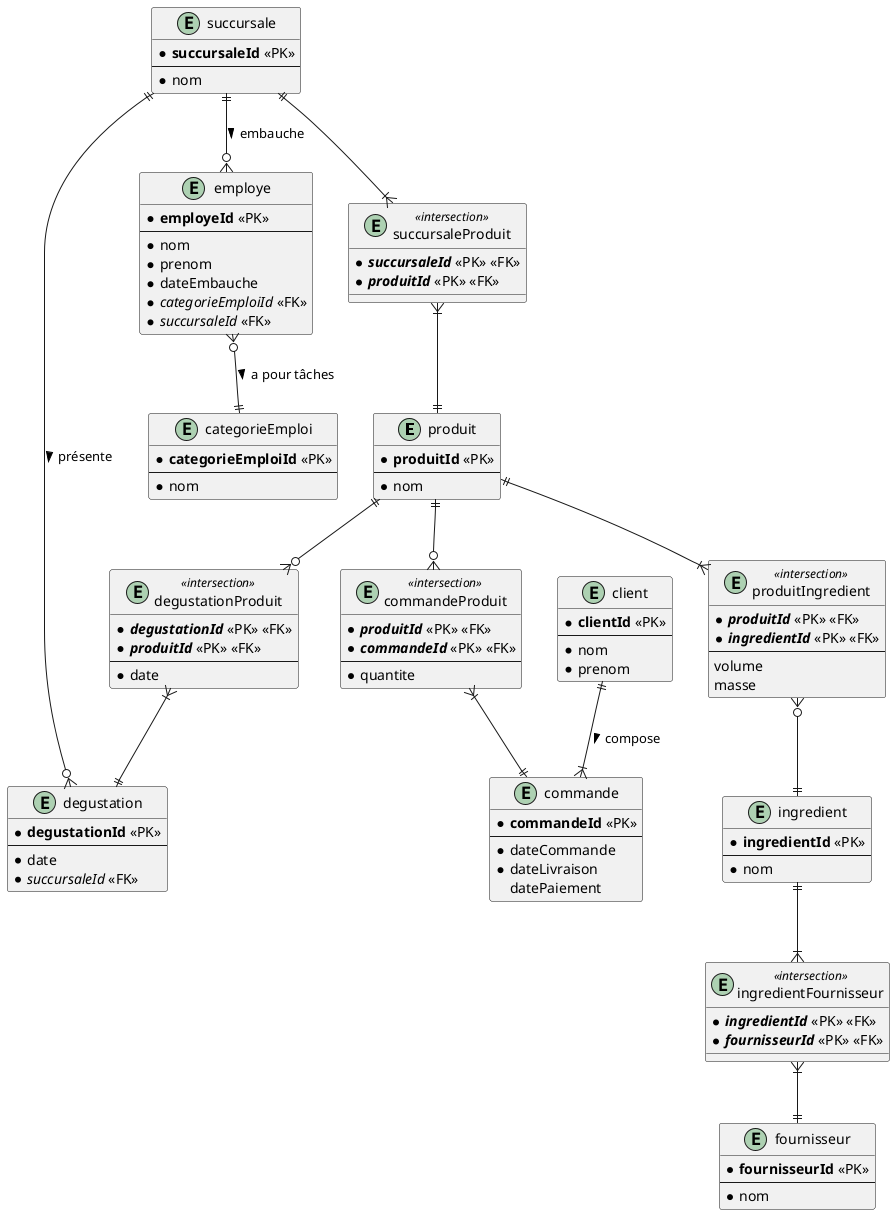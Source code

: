 @startuml exercice2_ERD_Logique

entity produit {
    * **produitId** << PK >>
    --
    * nom
}
entity ingredient {
    * **ingredientId** << PK >>
    --
    * nom
}
entity commande {
    * **commandeId** << PK >>
    --
    * dateCommande
    * dateLivraison
    datePaiement
}
entity succursale {
    * **succursaleId** << PK >>
    --
    * nom
}
entity degustation {
    * **degustationId** << PK >>
    --
    * date
    * //succursaleId// << FK >>
}

entity employe {
    * **employeId** << PK >>
    --
    * nom
    * prenom
    * dateEmbauche
    * //categorieEmploiId// << FK >>
    * //succursaleId// << FK >>
}
entity categorieEmploi {
    * **categorieEmploiId** << PK >>
    --
    * nom
}
entity client {
    * **clientId** << PK >>
    --
    * nom
    * prenom
}

entity fournisseur {
    * **fournisseurId** << PK >>
    --
    * nom
}


entity produitIngredient << intersection>> {
    * //**produitId**// << PK >> << FK >>
    * //**ingredientId**// << PK >> << FK >>
    --
    volume
    masse
}

entity degustationProduit << intersection>> {
    * //**degustationId**// << PK >> << FK >>
    * //**produitId**// << PK >> << FK >>
    --
    * date
}

entity succursaleProduit << intersection>> {
    * //**succursaleId**// << PK >> << FK >>
    * //**produitId**// << PK >> << FK >>
}

entity commandeProduit << intersection>> {
    * //**produitId**// << PK >> << FK >>
    * //**commandeId**// << PK >> << FK >>
    --
    * quantite
}

entity ingredientFournisseur<< intersection>> {
    * //**ingredientId**// << PK >> << FK >>
    * //**fournisseurId**// << PK >> << FK >>
}

' produit }o--|{ ingredient : composé >
produit ||--|{ produitIngredient
produitIngredient }o--|| ingredient

' produit }|--o{ degustation : propose < 
produit ||--o{ degustationProduit
degustationProduit }|--|| degustation

' succursale }|--|{ produit : vend >
succursale ||--|{ succursaleProduit
succursaleProduit }|--|| produit

' produit }|--o{ commande : assemble <
produit ||--o{ commandeProduit
commandeProduit }|--|| commande

' ingredient }|--|{ fournisseur : fournit <
ingredient ||--|{ ingredientFournisseur
ingredientFournisseur }|--|| fournisseur

succursale ||--o{ degustation : présente >

succursale ||--o{ employe : embauche >
employe }o--|| categorieEmploi : a pour tâches >

client ||--|{ commande : compose >
@enduml